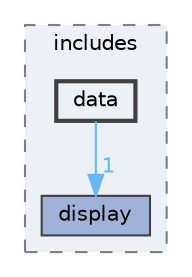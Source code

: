 digraph "apps/cluster/includes/data"
{
 // LATEX_PDF_SIZE
  bgcolor="transparent";
  edge [fontname=Helvetica,fontsize=10,labelfontname=Helvetica,labelfontsize=10];
  node [fontname=Helvetica,fontsize=10,shape=box,height=0.2,width=0.4];
  compound=true
  subgraph clusterdir_2a4f0eb436765d0e1bfbb2d23c4680c4 {
    graph [ bgcolor="#ecf0f7", pencolor="grey50", label="includes", fontname=Helvetica,fontsize=10 style="filled,dashed", URL="dir_2a4f0eb436765d0e1bfbb2d23c4680c4.html",tooltip=""]
  dir_57c69ab9e07de60bba1cb98bd4085ce2 [label="display", fillcolor="#9fb2da", color="grey25", style="filled", URL="dir_57c69ab9e07de60bba1cb98bd4085ce2.html",tooltip=""];
  dir_1aedc935330755b0822208a07f983efd [label="data", fillcolor="#ecf0f7", color="grey25", style="filled,bold", URL="dir_1aedc935330755b0822208a07f983efd.html",tooltip=""];
  }
  dir_1aedc935330755b0822208a07f983efd->dir_57c69ab9e07de60bba1cb98bd4085ce2 [headlabel="1", labeldistance=1.5 headhref="dir_000011_000013.html" href="dir_000011_000013.html" color="steelblue1" fontcolor="steelblue1"];
}
